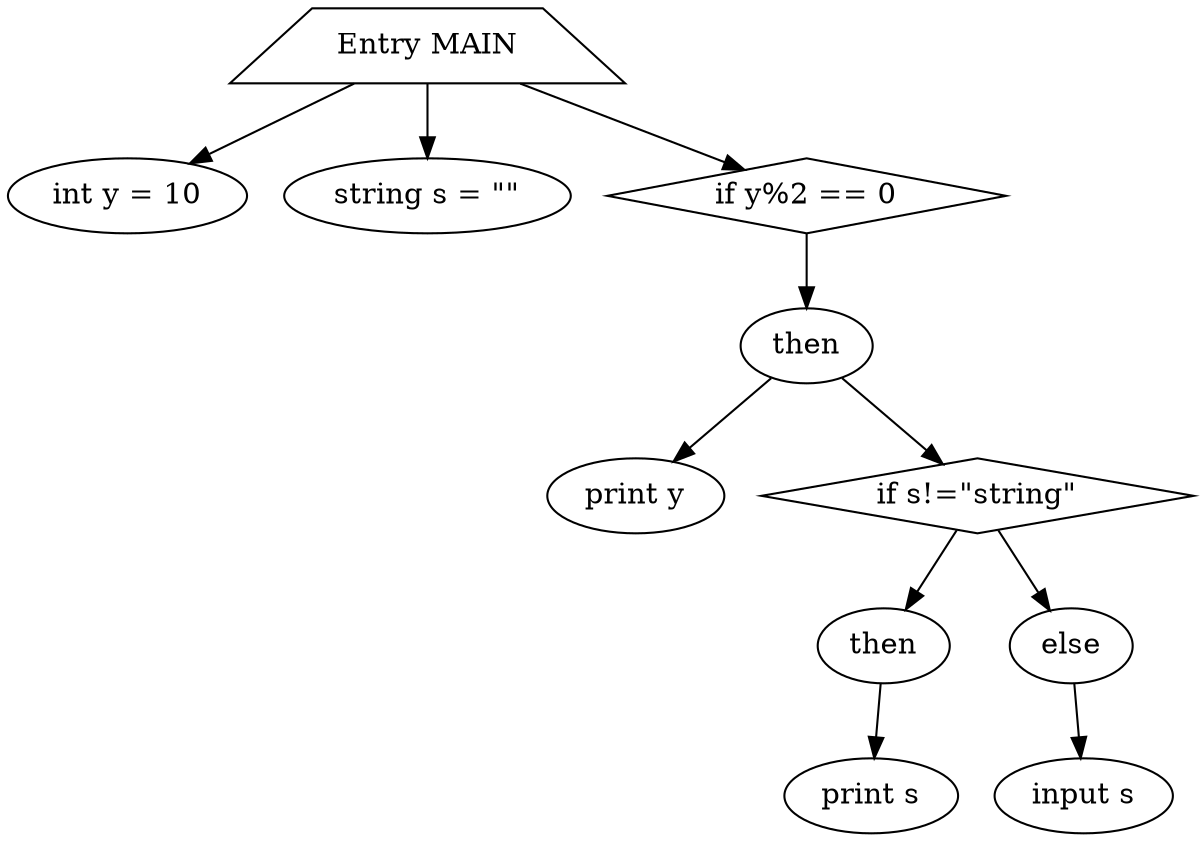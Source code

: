 digraph sdg {
	0 [label="Entry MAIN" shape=trapezium]
	1 [label="int y = 10"]
	0 -> 1
	2 [label="string s = \"\""]
	0 -> 2
	3 [label="if y%2 == 0" shape=diamond]
	4 [label=then]
	3 -> 4
	5 [label="print y"]
	4 -> 5
	6 [label="if s!=\"string\"" shape=diamond]
	7 [label=then]
	6 -> 7
	8 [label="print s"]
	7 -> 8
	9 [label=else]
	6 -> 9
	10 [label="input s"]
	9 -> 10
	4 -> 6
	0 -> 3
}
